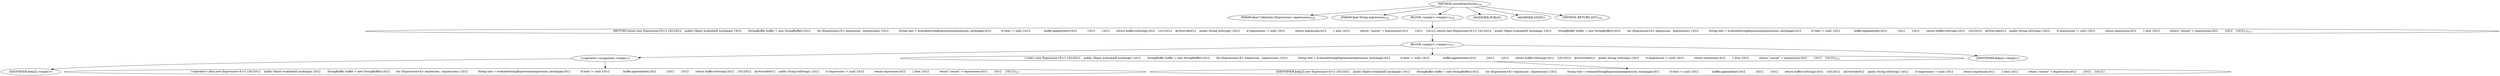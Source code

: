 digraph "concatExpression" {  
"404" [label = <(METHOD,concatExpression)<SUB>516</SUB>> ]
"405" [label = <(PARAM,final Collection&lt;Expression&gt; expressions)<SUB>516</SUB>> ]
"406" [label = <(PARAM,final String expression)<SUB>516</SUB>> ]
"407" [label = <(BLOCK,&lt;empty&gt;,&lt;empty&gt;)<SUB>516</SUB>> ]
"408" [label = <(RETURN,return new Expression&lt;E&gt;() {\012\012    public Object evaluate(E exchange) {\012        StringBuffer buffer = new StringBuffer();\012        for (Expression&lt;E&gt; expression : expressions) {\012            String text = evaluateStringExpression(expression, exchange);\012            if (text != null) {\012                buffer.append(text);\012            }\012        }\012        return buffer.toString();\012    }\012\012    @Override\012    public String toString() {\012        if (expression != null) {\012            return expression;\012        } else {\012            return &quot;concat&quot; + expressions;\012        }\012    }\012};,return new Expression&lt;E&gt;() {\012\012    public Object evaluate(E exchange) {\012        StringBuffer buffer = new StringBuffer();\012        for (Expression&lt;E&gt; expression : expressions) {\012            String text = evaluateStringExpression(expression, exchange);\012            if (text != null) {\012                buffer.append(text);\012            }\012        }\012        return buffer.toString();\012    }\012\012    @Override\012    public String toString() {\012        if (expression != null) {\012            return expression;\012        } else {\012            return &quot;concat&quot; + expressions;\012        }\012    }\012};)<SUB>517</SUB>> ]
"409" [label = <(BLOCK,&lt;empty&gt;,&lt;empty&gt;)<SUB>517</SUB>> ]
"410" [label = <(&lt;operator&gt;.assignment,&lt;empty&gt;)> ]
"411" [label = <(IDENTIFIER,$obj22,&lt;empty&gt;)> ]
"412" [label = <(&lt;operator&gt;.alloc,new Expression&lt;E&gt;() {\012\012    public Object evaluate(E exchange) {\012        StringBuffer buffer = new StringBuffer();\012        for (Expression&lt;E&gt; expression : expressions) {\012            String text = evaluateStringExpression(expression, exchange);\012            if (text != null) {\012                buffer.append(text);\012            }\012        }\012        return buffer.toString();\012    }\012\012    @Override\012    public String toString() {\012        if (expression != null) {\012            return expression;\012        } else {\012            return &quot;concat&quot; + expressions;\012        }\012    }\012})<SUB>517</SUB>> ]
"413" [label = <(&lt;init&gt;,new Expression&lt;E&gt;() {\012\012    public Object evaluate(E exchange) {\012        StringBuffer buffer = new StringBuffer();\012        for (Expression&lt;E&gt; expression : expressions) {\012            String text = evaluateStringExpression(expression, exchange);\012            if (text != null) {\012                buffer.append(text);\012            }\012        }\012        return buffer.toString();\012    }\012\012    @Override\012    public String toString() {\012        if (expression != null) {\012            return expression;\012        } else {\012            return &quot;concat&quot; + expressions;\012        }\012    }\012})<SUB>517</SUB>> ]
"414" [label = <(IDENTIFIER,$obj22,new Expression&lt;E&gt;() {\012\012    public Object evaluate(E exchange) {\012        StringBuffer buffer = new StringBuffer();\012        for (Expression&lt;E&gt; expression : expressions) {\012            String text = evaluateStringExpression(expression, exchange);\012            if (text != null) {\012                buffer.append(text);\012            }\012        }\012        return buffer.toString();\012    }\012\012    @Override\012    public String toString() {\012        if (expression != null) {\012            return expression;\012        } else {\012            return &quot;concat&quot; + expressions;\012        }\012    }\012})> ]
"415" [label = <(IDENTIFIER,$obj22,&lt;empty&gt;)> ]
"416" [label = <(MODIFIER,PUBLIC)> ]
"417" [label = <(MODIFIER,STATIC)> ]
"418" [label = <(METHOD_RETURN,ANY)<SUB>516</SUB>> ]
  "404" -> "405" 
  "404" -> "406" 
  "404" -> "407" 
  "404" -> "416" 
  "404" -> "417" 
  "404" -> "418" 
  "407" -> "408" 
  "408" -> "409" 
  "409" -> "410" 
  "409" -> "413" 
  "409" -> "415" 
  "410" -> "411" 
  "410" -> "412" 
  "413" -> "414" 
}
